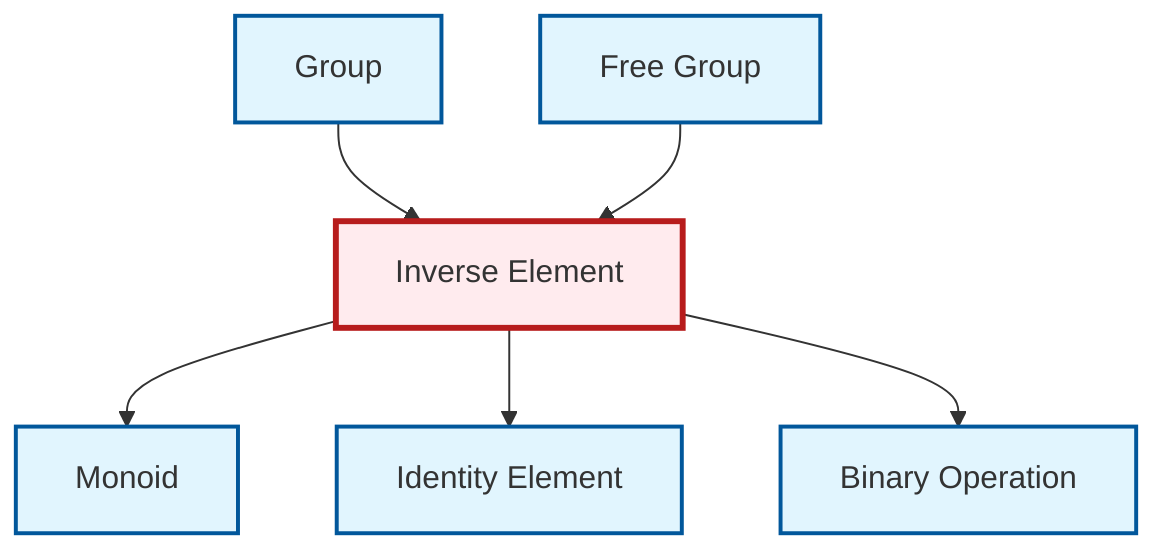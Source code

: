 graph TD
    classDef definition fill:#e1f5fe,stroke:#01579b,stroke-width:2px
    classDef theorem fill:#f3e5f5,stroke:#4a148c,stroke-width:2px
    classDef axiom fill:#fff3e0,stroke:#e65100,stroke-width:2px
    classDef example fill:#e8f5e9,stroke:#1b5e20,stroke-width:2px
    classDef current fill:#ffebee,stroke:#b71c1c,stroke-width:3px
    def-free-group["Free Group"]:::definition
    def-group["Group"]:::definition
    def-inverse-element["Inverse Element"]:::definition
    def-identity-element["Identity Element"]:::definition
    def-binary-operation["Binary Operation"]:::definition
    def-monoid["Monoid"]:::definition
    def-group --> def-inverse-element
    def-free-group --> def-inverse-element
    def-inverse-element --> def-monoid
    def-inverse-element --> def-identity-element
    def-inverse-element --> def-binary-operation
    class def-inverse-element current